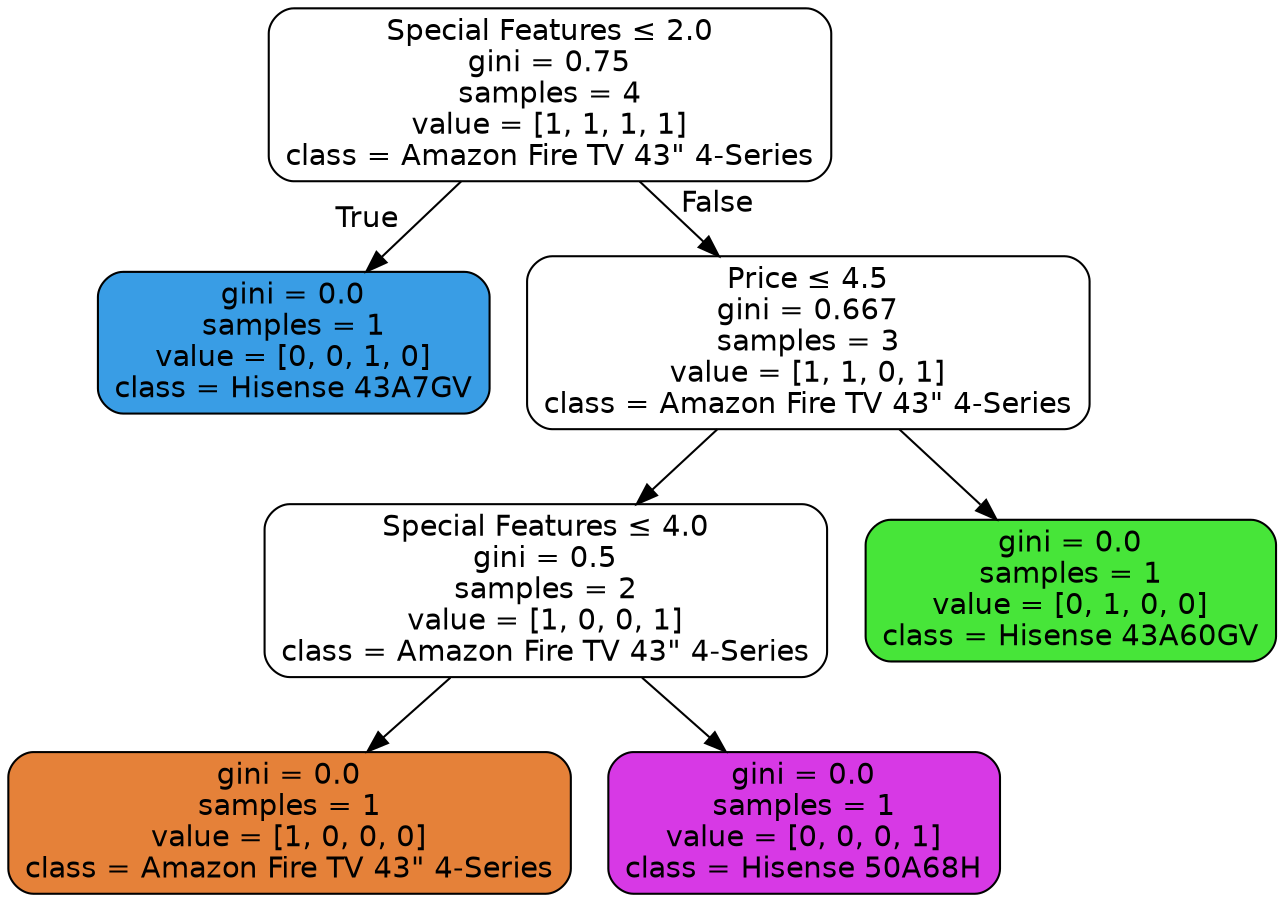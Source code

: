 digraph Tree {
node [shape=box, style="filled, rounded", color="black", fontname="helvetica"] ;
edge [fontname="helvetica"] ;
0 [label=<Special Features &le; 2.0<br/>gini = 0.75<br/>samples = 4<br/>value = [1, 1, 1, 1]<br/>class = Amazon Fire TV 43" 4-Series>, fillcolor="#ffffff"] ;
1 [label=<gini = 0.0<br/>samples = 1<br/>value = [0, 0, 1, 0]<br/>class = Hisense 43A7GV>, fillcolor="#399de5"] ;
0 -> 1 [labeldistance=2.5, labelangle=45, headlabel="True"] ;
2 [label=<Price &le; 4.5<br/>gini = 0.667<br/>samples = 3<br/>value = [1, 1, 0, 1]<br/>class = Amazon Fire TV 43" 4-Series>, fillcolor="#ffffff"] ;
0 -> 2 [labeldistance=2.5, labelangle=-45, headlabel="False"] ;
3 [label=<Special Features &le; 4.0<br/>gini = 0.5<br/>samples = 2<br/>value = [1, 0, 0, 1]<br/>class = Amazon Fire TV 43" 4-Series>, fillcolor="#ffffff"] ;
2 -> 3 ;
4 [label=<gini = 0.0<br/>samples = 1<br/>value = [1, 0, 0, 0]<br/>class = Amazon Fire TV 43" 4-Series>, fillcolor="#e58139"] ;
3 -> 4 ;
5 [label=<gini = 0.0<br/>samples = 1<br/>value = [0, 0, 0, 1]<br/>class = Hisense 50A68H>, fillcolor="#d739e5"] ;
3 -> 5 ;
6 [label=<gini = 0.0<br/>samples = 1<br/>value = [0, 1, 0, 0]<br/>class = Hisense 43A60GV>, fillcolor="#47e539"] ;
2 -> 6 ;
}